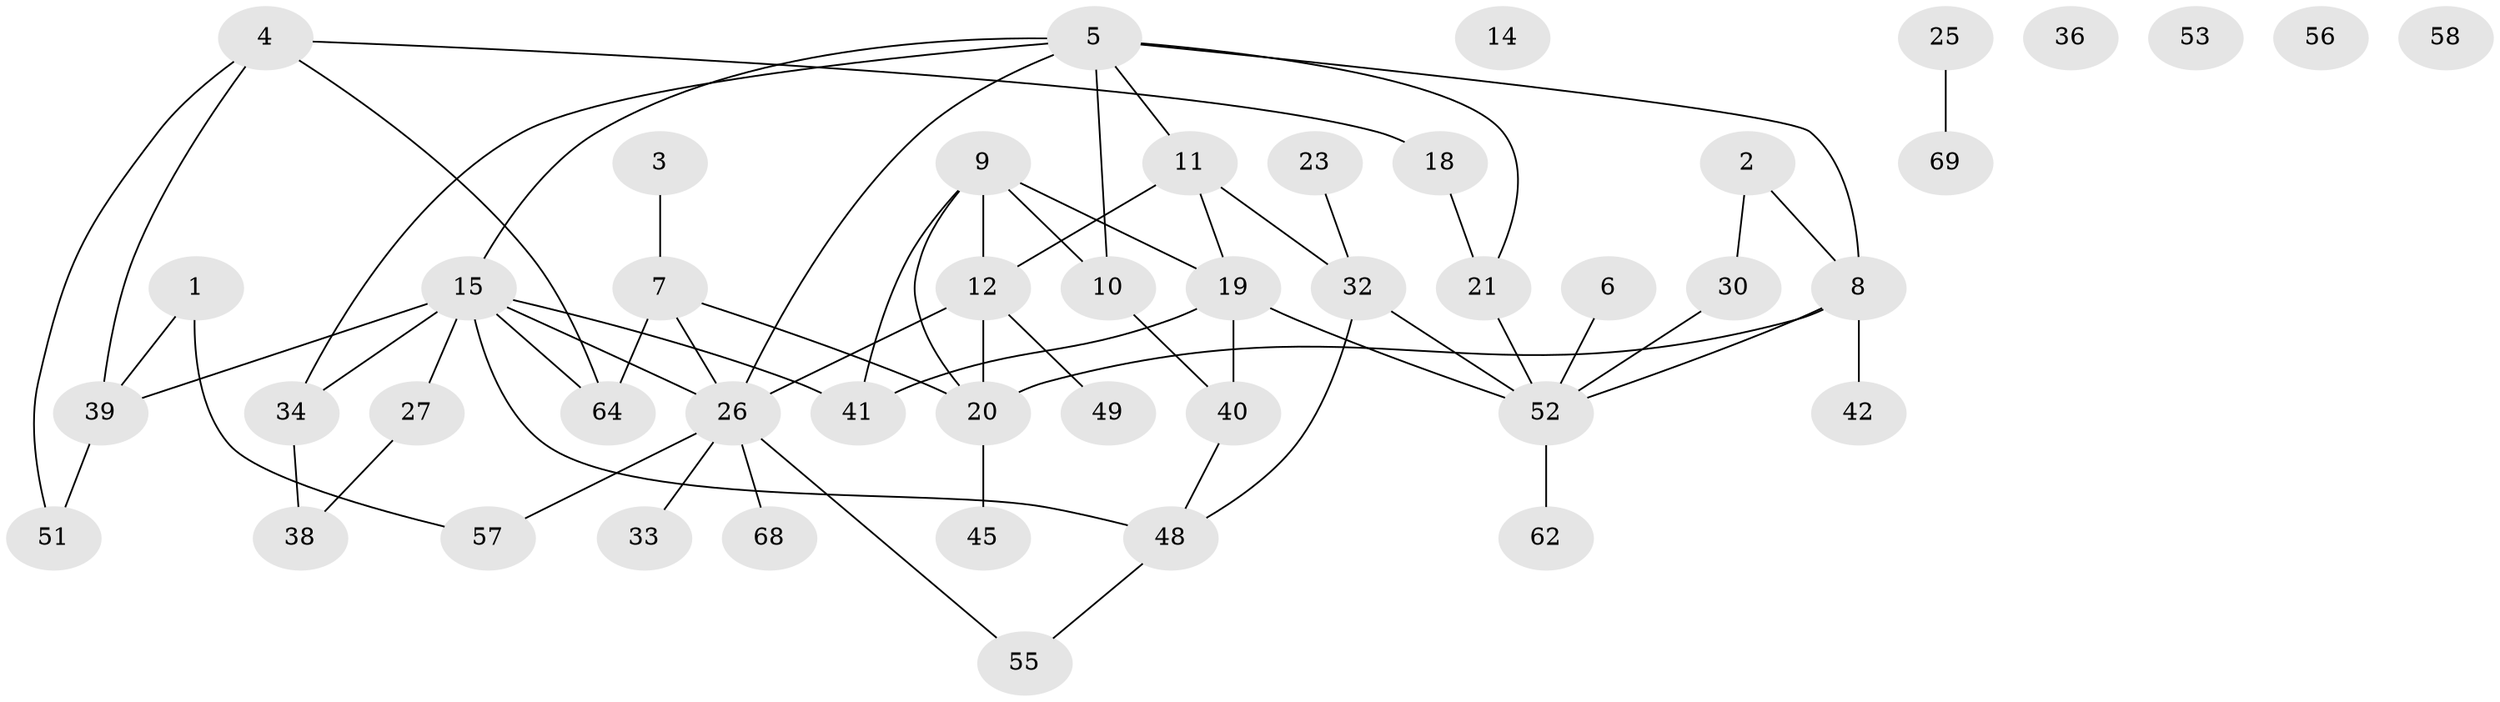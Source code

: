 // original degree distribution, {3: 0.2463768115942029, 1: 0.2608695652173913, 7: 0.028985507246376812, 4: 0.10144927536231885, 5: 0.07246376811594203, 0: 0.07246376811594203, 2: 0.18840579710144928, 6: 0.028985507246376812}
// Generated by graph-tools (version 1.1) at 2025/41/03/06/25 10:41:23]
// undirected, 46 vertices, 63 edges
graph export_dot {
graph [start="1"]
  node [color=gray90,style=filled];
  1 [super="+13"];
  2 [super="+47"];
  3 [super="+54"];
  4 [super="+28"];
  5 [super="+16"];
  6;
  7 [super="+24"];
  8 [super="+50"];
  9 [super="+67"];
  10;
  11 [super="+31"];
  12 [super="+61"];
  14;
  15 [super="+17"];
  18;
  19 [super="+22"];
  20 [super="+29"];
  21 [super="+35"];
  23;
  25 [super="+37"];
  26 [super="+63"];
  27;
  30 [super="+65"];
  32;
  33;
  34;
  36;
  38 [super="+43"];
  39 [super="+44"];
  40 [super="+46"];
  41;
  42;
  45;
  48 [super="+60"];
  49;
  51 [super="+66"];
  52 [super="+59"];
  53;
  55;
  56;
  57;
  58;
  62;
  64;
  68;
  69;
  1 -- 39;
  1 -- 57;
  2 -- 30;
  2 -- 8;
  3 -- 7;
  4 -- 18;
  4 -- 64;
  4 -- 51;
  4 -- 39;
  5 -- 8;
  5 -- 10;
  5 -- 11;
  5 -- 15;
  5 -- 21;
  5 -- 34;
  5 -- 26;
  6 -- 52;
  7 -- 26 [weight=2];
  7 -- 64;
  7 -- 20;
  8 -- 20;
  8 -- 42;
  8 -- 52;
  9 -- 20;
  9 -- 41;
  9 -- 10;
  9 -- 19;
  9 -- 12;
  10 -- 40;
  11 -- 32;
  11 -- 19;
  11 -- 12;
  12 -- 20;
  12 -- 26;
  12 -- 49;
  15 -- 34;
  15 -- 39;
  15 -- 64;
  15 -- 41;
  15 -- 26;
  15 -- 27;
  15 -- 48;
  18 -- 21;
  19 -- 41;
  19 -- 52;
  19 -- 40;
  20 -- 45;
  21 -- 52;
  23 -- 32;
  25 -- 69;
  26 -- 57;
  26 -- 68;
  26 -- 33;
  26 -- 55;
  27 -- 38;
  30 -- 52;
  32 -- 48;
  32 -- 52;
  34 -- 38;
  39 -- 51;
  40 -- 48;
  48 -- 55;
  52 -- 62;
}

